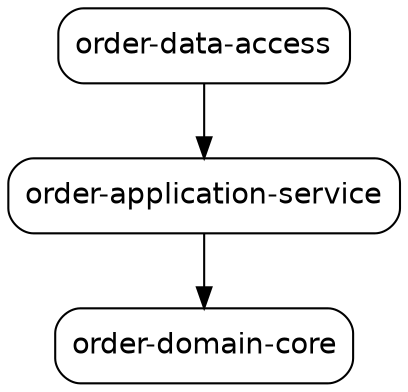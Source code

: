 digraph "order-data-access" {
  node [shape="box",style="rounded",fontname="Helvetica",fontsize="14"]
  edge [fontsize="10",fontname="Helvetica"]

  // Node Definitions:
  "com.food.ordering.system:order-application-service:jar"[label=<order-application-service>]
  "com.food.ordering.system:order-domain-core:jar"[label=<order-domain-core>]
  "com.food.ordering.system:order-data-access:jar"[label=<order-data-access>]

  // Edge Definitions:
  "com.food.ordering.system:order-application-service:jar" -> "com.food.ordering.system:order-domain-core:jar"
  "com.food.ordering.system:order-data-access:jar" -> "com.food.ordering.system:order-application-service:jar"
}
